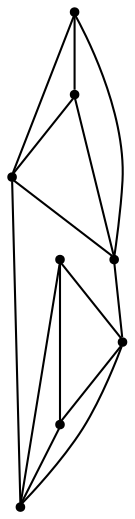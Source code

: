 graph {
  node [shape=point,comment="{\"directed\":false,\"doi\":\"10.1007/978-3-030-04414-5_36\",\"figure\":\"7 (2)\"}"]

  v0 [pos="1197.5980604942213,266.46018734668297"]
  v1 [pos="1104.2499453716107,359.8114148240377"]
  v2 [pos="1197.5980604942213,359.8114148240377"]
  v3 [pos="1104.2499453716107,266.46018734668297"]
  v4 [pos="1010.9027204868477,266.460187346683"]
  v5 [pos="1010.9027204868476,359.8114148240377"]
  v6 [pos="917.5544781874015,266.460187346683"]
  v7 [pos="917.5544781874015,359.8114148240377"]

  v0 -- v1 [id="-1",pos="1197.5980604942213,266.46018734668297 1104.2499453716107,359.8114148240377 1104.2499453716107,359.8114148240377 1104.2499453716107,359.8114148240377"]
  v7 -- v4 [id="-2",pos="917.5544781874015,359.8114148240377 1010.9027204868477,266.460187346683 1010.9027204868477,266.460187346683 1010.9027204868477,266.460187346683"]
  v7 -- v5 [id="-3",pos="917.5544781874015,359.8114148240377 1010.9027204868476,359.8114148240377 1010.9027204868476,359.8114148240377 1010.9027204868476,359.8114148240377"]
  v7 -- v6 [id="-4",pos="917.5544781874015,359.8114148240377 917.5544781874015,266.460187346683 917.5544781874015,266.460187346683 917.5544781874015,266.460187346683"]
  v6 -- v5 [id="-5",pos="917.5544781874015,266.460187346683 1010.9027204868476,359.8114148240377 1010.9027204868476,359.8114148240377 1010.9027204868476,359.8114148240377"]
  v6 -- v4 [id="-6",pos="917.5544781874015,266.460187346683 1010.9027204868477,266.460187346683 1010.9027204868477,266.460187346683 1010.9027204868477,266.460187346683"]
  v5 -- v4 [id="-7",pos="1010.9027204868476,359.8114148240377 1010.9027204868477,266.460187346683 1010.9027204868477,266.460187346683 1010.9027204868477,266.460187346683"]
  v5 -- v3 [id="-8",pos="1010.9027204868476,359.8114148240377 1104.2499453716107,266.46018734668297 1104.2499453716107,266.46018734668297 1104.2499453716107,266.46018734668297"]
  v4 -- v1 [id="-9",pos="1010.9027204868477,266.460187346683 1104.2499453716107,359.8114148240377 1104.2499453716107,359.8114148240377 1104.2499453716107,359.8114148240377"]
  v1 -- v2 [id="-10",pos="1104.2499453716107,359.8114148240377 1197.5980604942213,359.8114148240377 1197.5980604942213,359.8114148240377 1197.5980604942213,359.8114148240377"]
  v1 -- v3 [id="-11",pos="1104.2499453716107,359.8114148240377 1104.2499453716107,266.46018734668297 1104.2499453716107,266.46018734668297 1104.2499453716107,266.46018734668297"]
  v3 -- v0 [id="-12",pos="1104.2499453716107,266.46018734668297 1197.5980604942213,266.46018734668297 1197.5980604942213,266.46018734668297 1197.5980604942213,266.46018734668297"]
  v2 -- v3 [id="-13",pos="1197.5980604942213,359.8114148240377 1104.2499453716107,266.46018734668297 1104.2499453716107,266.46018734668297 1104.2499453716107,266.46018734668297"]
  v2 -- v0 [id="-14",pos="1197.5980604942213,359.8114148240377 1197.5980604942213,266.46018734668297 1197.5980604942213,266.46018734668297 1197.5980604942213,266.46018734668297"]
}
